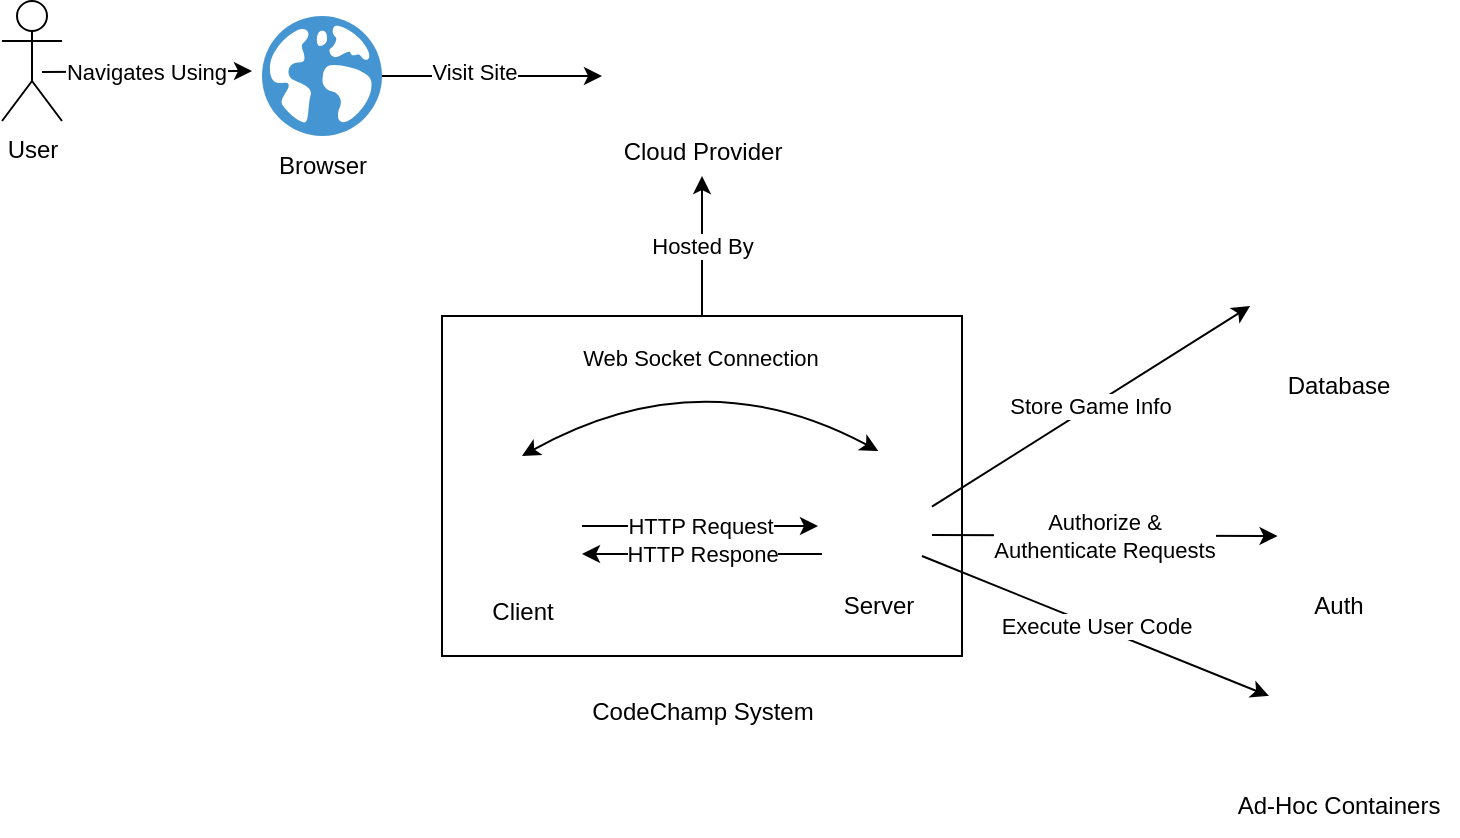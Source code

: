 <mxfile version="20.8.5" type="device"><diagram id="V5-nwaWIE0rJr-eGUPp1" name="Page-1"><mxGraphModel dx="1434" dy="788" grid="1" gridSize="10" guides="1" tooltips="1" connect="1" arrows="1" fold="1" page="1" pageScale="1" pageWidth="827" pageHeight="1169" math="0" shadow="0"><root><mxCell id="0"/><mxCell id="1" parent="0"/><mxCell id="pcP8O-zTmI0UTzl9OcgZ-2" value="" style="shadow=0;dashed=0;html=1;strokeColor=none;fillColor=#4495D1;labelPosition=center;verticalLabelPosition=bottom;verticalAlign=top;align=center;outlineConnect=0;shape=mxgraph.veeam.globe;" parent="1" vertex="1"><mxGeometry x="190" y="90" width="60" height="60" as="geometry"/></mxCell><mxCell id="pcP8O-zTmI0UTzl9OcgZ-3" value="Browser" style="text;html=1;align=center;verticalAlign=middle;resizable=0;points=[];autosize=1;strokeColor=none;fillColor=none;" parent="1" vertex="1"><mxGeometry x="185" y="150" width="70" height="30" as="geometry"/></mxCell><mxCell id="pcP8O-zTmI0UTzl9OcgZ-5" value="" style="shape=image;verticalLabelPosition=bottom;labelBackgroundColor=default;verticalAlign=top;aspect=fixed;imageAspect=0;image=https://upload.wikimedia.org/wikipedia/commons/thumb/c/cf/Angular_full_color_logo.svg/1200px-Angular_full_color_logo.svg.png;" parent="1" vertex="1"><mxGeometry x="280" y="305" width="80" height="80" as="geometry"/></mxCell><mxCell id="pcP8O-zTmI0UTzl9OcgZ-6" value="Client" style="text;html=1;align=center;verticalAlign=middle;resizable=0;points=[];autosize=1;strokeColor=none;fillColor=none;" parent="1" vertex="1"><mxGeometry x="295" y="372.5" width="50" height="30" as="geometry"/></mxCell><mxCell id="pcP8O-zTmI0UTzl9OcgZ-7" value="" style="shape=image;verticalLabelPosition=bottom;labelBackgroundColor=default;verticalAlign=top;aspect=fixed;imageAspect=0;image=https://www.javatpoint.com/js/nodejs/images/node-js-tutorial.png;" parent="1" vertex="1"><mxGeometry x="470" y="307.5" width="56.27" height="65" as="geometry"/></mxCell><mxCell id="pcP8O-zTmI0UTzl9OcgZ-8" value="Server" style="text;html=1;align=center;verticalAlign=middle;resizable=0;points=[];autosize=1;strokeColor=none;fillColor=none;" parent="1" vertex="1"><mxGeometry x="468.13" y="370" width="60" height="30" as="geometry"/></mxCell><mxCell id="pcP8O-zTmI0UTzl9OcgZ-9" value="" style="shape=image;verticalLabelPosition=bottom;labelBackgroundColor=default;verticalAlign=top;aspect=fixed;imageAspect=0;image=https://res.cloudinary.com/hevo/image/upload/f_auto,q_auto/v1626694700/hevo-blog/MongoDB-sm-logo-500x400-1-1.gif;" parent="1" vertex="1"><mxGeometry x="684.04" y="200" width="87.5" height="70" as="geometry"/></mxCell><mxCell id="pcP8O-zTmI0UTzl9OcgZ-10" value="Database" style="text;html=1;align=center;verticalAlign=middle;resizable=0;points=[];autosize=1;strokeColor=none;fillColor=none;" parent="1" vertex="1"><mxGeometry x="692.79" y="260" width="70" height="30" as="geometry"/></mxCell><mxCell id="pcP8O-zTmI0UTzl9OcgZ-14" value="" style="shape=image;verticalLabelPosition=bottom;labelBackgroundColor=default;verticalAlign=top;aspect=fixed;imageAspect=0;image=https://cdn1.iconfinder.com/data/icons/google-s-logo/150/Google_Icons-09-512.png;" parent="1" vertex="1"><mxGeometry x="697.79" y="320" width="60" height="60" as="geometry"/></mxCell><mxCell id="pcP8O-zTmI0UTzl9OcgZ-15" value="Auth" style="text;html=1;align=center;verticalAlign=middle;resizable=0;points=[];autosize=1;strokeColor=none;fillColor=none;" parent="1" vertex="1"><mxGeometry x="702.79" y="370" width="50" height="30" as="geometry"/></mxCell><mxCell id="pcP8O-zTmI0UTzl9OcgZ-20" value="Web Socket Connection" style="endArrow=classic;html=1;entryX=0.5;entryY=0;entryDx=0;entryDy=0;startArrow=classic;startFill=1;endFill=1;curved=1;" parent="1" target="pcP8O-zTmI0UTzl9OcgZ-7" edge="1"><mxGeometry width="50" height="50" relative="1" as="geometry"><mxPoint x="320" y="310" as="sourcePoint"/><mxPoint x="500" y="220" as="targetPoint"/><Array as="points"><mxPoint x="410" y="260"/></Array></mxGeometry></mxCell><mxCell id="pcP8O-zTmI0UTzl9OcgZ-25" value="HTTP Request" style="endArrow=classic;html=1;curved=1;exitX=0.875;exitY=0.5;exitDx=0;exitDy=0;exitPerimeter=0;" parent="1" source="pcP8O-zTmI0UTzl9OcgZ-5" edge="1"><mxGeometry width="50" height="50" relative="1" as="geometry"><mxPoint x="390" y="270" as="sourcePoint"/><mxPoint x="468" y="345" as="targetPoint"/></mxGeometry></mxCell><mxCell id="pcP8O-zTmI0UTzl9OcgZ-27" value="HTTP Respone" style="endArrow=none;html=1;curved=1;exitX=0.875;exitY=0.625;exitDx=0;exitDy=0;exitPerimeter=0;startArrow=classic;startFill=1;endFill=0;" parent="1" edge="1"><mxGeometry width="50" height="50" relative="1" as="geometry"><mxPoint x="350" y="359" as="sourcePoint"/><mxPoint x="470" y="359" as="targetPoint"/></mxGeometry></mxCell><mxCell id="pcP8O-zTmI0UTzl9OcgZ-29" value="Store Game Info" style="endArrow=classic;html=1;curved=1;exitX=0.977;exitY=0.428;exitDx=0;exitDy=0;exitPerimeter=0;entryX=0;entryY=0.5;entryDx=0;entryDy=0;" parent="1" source="pcP8O-zTmI0UTzl9OcgZ-7" target="pcP8O-zTmI0UTzl9OcgZ-9" edge="1"><mxGeometry width="50" height="50" relative="1" as="geometry"><mxPoint x="570.0" y="341.195" as="sourcePoint"/><mxPoint x="654.18" y="307.5" as="targetPoint"/></mxGeometry></mxCell><mxCell id="pcP8O-zTmI0UTzl9OcgZ-30" value="Authorize &amp;amp; &lt;br&gt;Authenticate Requests" style="endArrow=classic;html=1;curved=1;exitX=0.977;exitY=0.646;exitDx=0;exitDy=0;entryX=0;entryY=0.5;entryDx=0;entryDy=0;exitPerimeter=0;" parent="1" source="pcP8O-zTmI0UTzl9OcgZ-7" target="pcP8O-zTmI0UTzl9OcgZ-14" edge="1"><mxGeometry width="50" height="50" relative="1" as="geometry"><mxPoint x="570.45" y="363.75" as="sourcePoint"/><mxPoint x="522.18" y="362.5" as="targetPoint"/></mxGeometry></mxCell><mxCell id="pcP8O-zTmI0UTzl9OcgZ-31" value="" style="endArrow=classic;html=1;curved=1;" parent="1" source="pcP8O-zTmI0UTzl9OcgZ-2" edge="1"><mxGeometry width="50" height="50" relative="1" as="geometry"><mxPoint x="275" y="167.5" as="sourcePoint"/><mxPoint x="360" y="120" as="targetPoint"/></mxGeometry></mxCell><mxCell id="pcP8O-zTmI0UTzl9OcgZ-33" value="Visit Site" style="edgeLabel;html=1;align=center;verticalAlign=middle;resizable=0;points=[];" parent="pcP8O-zTmI0UTzl9OcgZ-31" vertex="1" connectable="0"><mxGeometry x="-0.176" y="2" relative="1" as="geometry"><mxPoint as="offset"/></mxGeometry></mxCell><mxCell id="pcP8O-zTmI0UTzl9OcgZ-34" value="" style="rounded=0;whiteSpace=wrap;html=1;fillColor=none;" parent="1" vertex="1"><mxGeometry x="280" y="240" width="260" height="170" as="geometry"/></mxCell><mxCell id="pcP8O-zTmI0UTzl9OcgZ-35" value="" style="shape=image;verticalLabelPosition=bottom;labelBackgroundColor=default;verticalAlign=top;aspect=fixed;imageAspect=0;image=https://upload.wikimedia.org/wikipedia/commons/thumb/9/93/Amazon_Web_Services_Logo.svg/800px-Amazon_Web_Services_Logo.svg.png;" parent="1" vertex="1"><mxGeometry x="368.2" y="100" width="83.6" height="50" as="geometry"/></mxCell><mxCell id="pcP8O-zTmI0UTzl9OcgZ-36" value="Cloud Provider" style="text;html=1;align=center;verticalAlign=middle;resizable=0;points=[];autosize=1;strokeColor=none;fillColor=none;" parent="1" vertex="1"><mxGeometry x="360" y="142.5" width="100" height="30" as="geometry"/></mxCell><mxCell id="pcP8O-zTmI0UTzl9OcgZ-39" value="Hosted By" style="endArrow=classic;html=1;curved=1;exitX=0.5;exitY=0;exitDx=0;exitDy=0;entryX=0.5;entryY=0.917;entryDx=0;entryDy=0;entryPerimeter=0;" parent="1" source="pcP8O-zTmI0UTzl9OcgZ-34" target="pcP8O-zTmI0UTzl9OcgZ-36" edge="1"><mxGeometry width="50" height="50" relative="1" as="geometry"><mxPoint x="210" y="240" as="sourcePoint"/><mxPoint x="260" y="190" as="targetPoint"/></mxGeometry></mxCell><mxCell id="pcP8O-zTmI0UTzl9OcgZ-40" value="User" style="shape=umlActor;verticalLabelPosition=bottom;verticalAlign=top;html=1;outlineConnect=0;fillColor=none;" parent="1" vertex="1"><mxGeometry x="60" y="82.5" width="30" height="60" as="geometry"/></mxCell><mxCell id="pcP8O-zTmI0UTzl9OcgZ-46" value="Navigates Using" style="endArrow=classic;html=1;curved=1;" parent="1" edge="1"><mxGeometry width="50" height="50" relative="1" as="geometry"><mxPoint x="80" y="118" as="sourcePoint"/><mxPoint x="185" y="117.5" as="targetPoint"/></mxGeometry></mxCell><mxCell id="pcP8O-zTmI0UTzl9OcgZ-47" value="CodeChamp System" style="text;html=1;align=center;verticalAlign=middle;resizable=0;points=[];autosize=1;strokeColor=none;fillColor=none;" parent="1" vertex="1"><mxGeometry x="345" y="422.5" width="130" height="30" as="geometry"/></mxCell><mxCell id="rSy6a99U8sKAlyxSo4w1-5" value="" style="shape=image;verticalLabelPosition=bottom;labelBackgroundColor=default;verticalAlign=top;aspect=fixed;imageAspect=0;image=https://d1.awsstatic.com/acs/characters/Logos/Docker-Logo_Horizontel_279x131.b8a5c41e56b77706656d61080f6a0217a3ba356d.png;" vertex="1" parent="1"><mxGeometry x="660" y="410" width="127.79" height="60" as="geometry"/></mxCell><mxCell id="rSy6a99U8sKAlyxSo4w1-6" value="Ad-Hoc Containers" style="text;html=1;align=center;verticalAlign=middle;resizable=0;points=[];autosize=1;strokeColor=none;fillColor=none;" vertex="1" parent="1"><mxGeometry x="667.79" y="470" width="120" height="30" as="geometry"/></mxCell><mxCell id="rSy6a99U8sKAlyxSo4w1-7" value="Execute User Code" style="endArrow=classic;html=1;curved=1;exitX=0.923;exitY=0.706;exitDx=0;exitDy=0;exitPerimeter=0;entryX=0.262;entryY=0.333;entryDx=0;entryDy=0;entryPerimeter=0;" edge="1" parent="1" source="pcP8O-zTmI0UTzl9OcgZ-34" target="rSy6a99U8sKAlyxSo4w1-5"><mxGeometry width="50" height="50" relative="1" as="geometry"><mxPoint x="511.226" y="379.49" as="sourcePoint"/><mxPoint x="647" y="420" as="targetPoint"/></mxGeometry></mxCell></root></mxGraphModel></diagram></mxfile>